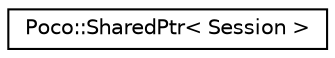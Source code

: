 digraph "Graphical Class Hierarchy"
{
 // LATEX_PDF_SIZE
  edge [fontname="Helvetica",fontsize="10",labelfontname="Helvetica",labelfontsize="10"];
  node [fontname="Helvetica",fontsize="10",shape=record];
  rankdir="LR";
  Node0 [label="Poco::SharedPtr\< Session \>",height=0.2,width=0.4,color="black", fillcolor="white", style="filled",URL="$classPoco_1_1SharedPtr.html",tooltip=" "];
}
